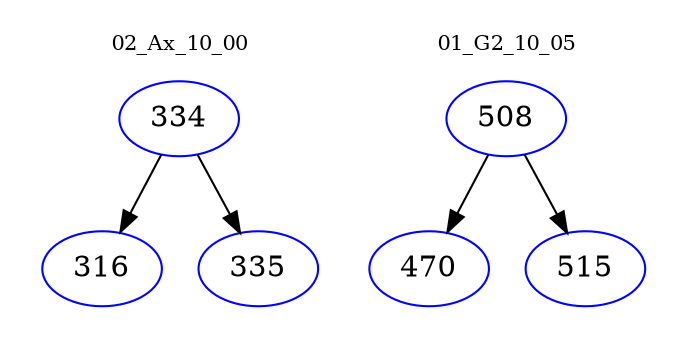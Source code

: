 digraph{
subgraph cluster_0 {
color = white
label = "02_Ax_10_00";
fontsize=10;
T0_334 [label="334", color="blue"]
T0_334 -> T0_316 [color="black"]
T0_316 [label="316", color="blue"]
T0_334 -> T0_335 [color="black"]
T0_335 [label="335", color="blue"]
}
subgraph cluster_1 {
color = white
label = "01_G2_10_05";
fontsize=10;
T1_508 [label="508", color="blue"]
T1_508 -> T1_470 [color="black"]
T1_470 [label="470", color="blue"]
T1_508 -> T1_515 [color="black"]
T1_515 [label="515", color="blue"]
}
}
